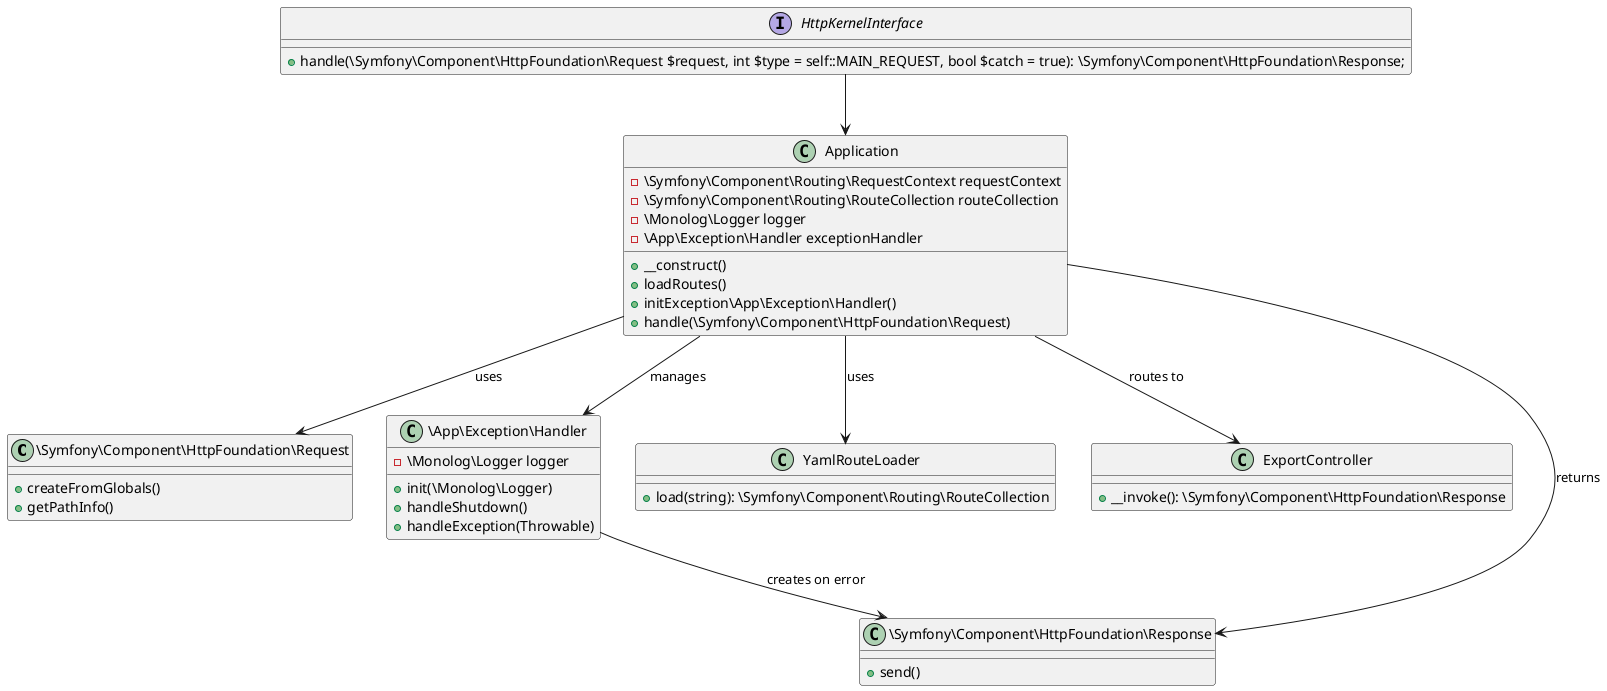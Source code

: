 @startuml
skinparam componentStyle uml2

class \Symfony\Component\HttpFoundation\Request {
  +createFromGlobals()
  +getPathInfo()
}

interface HttpKernelInterface {
  +handle(\Symfony\Component\HttpFoundation\Request $request, int $type = self::MAIN_REQUEST, bool $catch = true): \Symfony\Component\HttpFoundation\Response;
}

class Application {
  -\Symfony\Component\Routing\RequestContext requestContext
  -\Symfony\Component\Routing\RouteCollection routeCollection
  -\Monolog\Logger logger
  -\App\Exception\Handler exceptionHandler
  +__construct()
  +loadRoutes()
  +initException\App\Exception\Handler()
  +handle(\Symfony\Component\HttpFoundation\Request)
}

class \App\Exception\Handler {
  -\Monolog\Logger logger
  +init(\Monolog\Logger)
  +handleShutdown()
  +handleException(Throwable)
}

class YamlRouteLoader {
  +load(string): \Symfony\Component\Routing\RouteCollection
}

class ExportController {
  +__invoke(): \Symfony\Component\HttpFoundation\Response
}

class \Symfony\Component\HttpFoundation\Response {
  +send()
}

HttpKernelInterface --> Application
Application --> \Symfony\Component\HttpFoundation\Request : uses
Application --> \App\Exception\Handler : manages
Application --> YamlRouteLoader : uses
Application --> ExportController : routes to
Application --> \Symfony\Component\HttpFoundation\Response : returns
\App\Exception\Handler --> \Symfony\Component\HttpFoundation\Response : creates on error
@enduml
